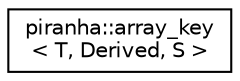 digraph "Graphical Class Hierarchy"
{
  edge [fontname="Helvetica",fontsize="10",labelfontname="Helvetica",labelfontsize="10"];
  node [fontname="Helvetica",fontsize="10",shape=record];
  rankdir="LR";
  Node0 [label="piranha::array_key\l\< T, Derived, S \>",height=0.2,width=0.4,color="black", fillcolor="white", style="filled",URL="$classpiranha_1_1array__key.html",tooltip="Array key. "];
}

